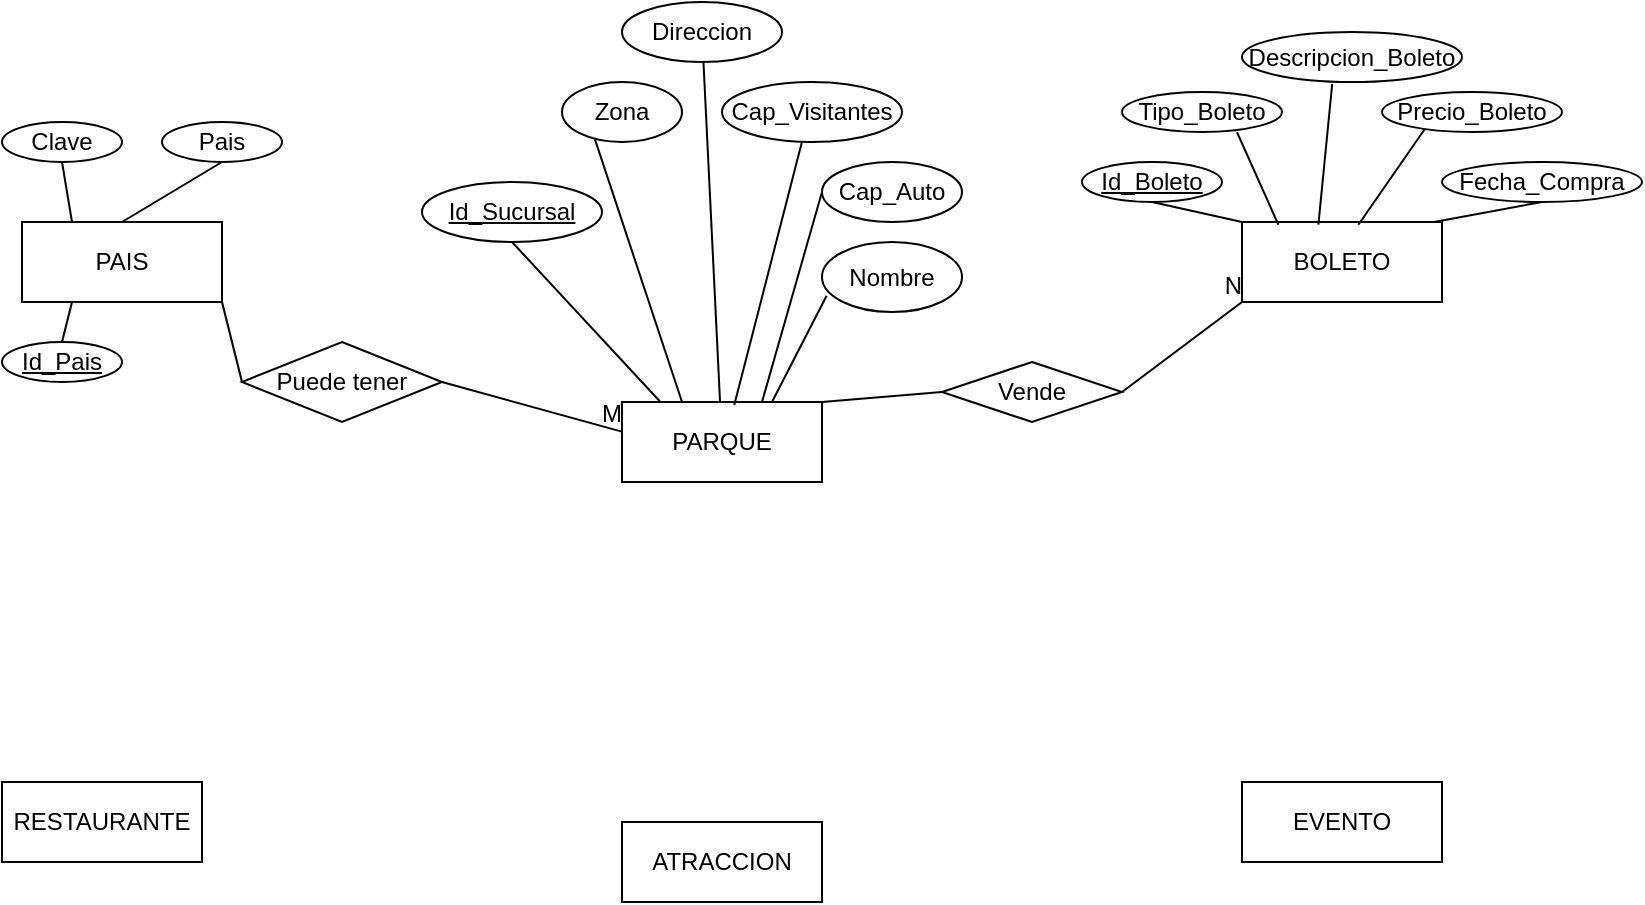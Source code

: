 <mxfile version="13.7.5" type="github">
  <diagram id="R2lEEEUBdFMjLlhIrx00" name="Page-1">
    <mxGraphModel dx="737" dy="319" grid="1" gridSize="10" guides="1" tooltips="1" connect="1" arrows="1" fold="1" page="1" pageScale="1" pageWidth="850" pageHeight="1100" math="0" shadow="0" extFonts="Permanent Marker^https://fonts.googleapis.com/css?family=Permanent+Marker">
      <root>
        <mxCell id="0" />
        <mxCell id="1" parent="0" />
        <mxCell id="CiX6rBcv7_Fgg9MIiTJs-1" value="PARQUE" style="whiteSpace=wrap;html=1;align=center;" vertex="1" parent="1">
          <mxGeometry x="330" y="220" width="100" height="40" as="geometry" />
        </mxCell>
        <mxCell id="CiX6rBcv7_Fgg9MIiTJs-2" value="PAIS" style="whiteSpace=wrap;html=1;align=center;" vertex="1" parent="1">
          <mxGeometry x="30" y="130" width="100" height="40" as="geometry" />
        </mxCell>
        <mxCell id="CiX6rBcv7_Fgg9MIiTJs-3" value="BOLETO" style="whiteSpace=wrap;html=1;align=center;" vertex="1" parent="1">
          <mxGeometry x="640" y="130" width="100" height="40" as="geometry" />
        </mxCell>
        <mxCell id="CiX6rBcv7_Fgg9MIiTJs-4" value="RESTAURANTE" style="whiteSpace=wrap;html=1;align=center;" vertex="1" parent="1">
          <mxGeometry x="20" y="410" width="100" height="40" as="geometry" />
        </mxCell>
        <mxCell id="CiX6rBcv7_Fgg9MIiTJs-5" value="EVENTO" style="whiteSpace=wrap;html=1;align=center;" vertex="1" parent="1">
          <mxGeometry x="640" y="410" width="100" height="40" as="geometry" />
        </mxCell>
        <mxCell id="CiX6rBcv7_Fgg9MIiTJs-7" value="Id_Sucursal" style="ellipse;whiteSpace=wrap;html=1;align=center;fontStyle=4;" vertex="1" parent="1">
          <mxGeometry x="230" y="110" width="90" height="30" as="geometry" />
        </mxCell>
        <mxCell id="CiX6rBcv7_Fgg9MIiTJs-8" value="Zona" style="ellipse;whiteSpace=wrap;html=1;align=center;" vertex="1" parent="1">
          <mxGeometry x="300" y="60" width="60" height="30" as="geometry" />
        </mxCell>
        <mxCell id="CiX6rBcv7_Fgg9MIiTJs-9" value="Direccion" style="ellipse;whiteSpace=wrap;html=1;align=center;" vertex="1" parent="1">
          <mxGeometry x="330" y="20" width="80" height="30" as="geometry" />
        </mxCell>
        <mxCell id="CiX6rBcv7_Fgg9MIiTJs-10" value="Cap_Visitantes" style="ellipse;whiteSpace=wrap;html=1;align=center;" vertex="1" parent="1">
          <mxGeometry x="380" y="60" width="90" height="30" as="geometry" />
        </mxCell>
        <mxCell id="CiX6rBcv7_Fgg9MIiTJs-12" value="Cap_Auto" style="ellipse;whiteSpace=wrap;html=1;align=center;" vertex="1" parent="1">
          <mxGeometry x="430" y="100" width="70" height="30" as="geometry" />
        </mxCell>
        <mxCell id="CiX6rBcv7_Fgg9MIiTJs-13" value="Nombre" style="ellipse;whiteSpace=wrap;html=1;align=center;" vertex="1" parent="1">
          <mxGeometry x="430" y="140" width="70" height="35" as="geometry" />
        </mxCell>
        <mxCell id="CiX6rBcv7_Fgg9MIiTJs-14" value="" style="endArrow=none;html=1;rounded=0;exitX=0.5;exitY=1;exitDx=0;exitDy=0;entryX=0.189;entryY=-0.009;entryDx=0;entryDy=0;entryPerimeter=0;" edge="1" parent="1" source="CiX6rBcv7_Fgg9MIiTJs-7" target="CiX6rBcv7_Fgg9MIiTJs-1">
          <mxGeometry relative="1" as="geometry">
            <mxPoint x="240" y="170" as="sourcePoint" />
            <mxPoint x="400" y="170" as="targetPoint" />
          </mxGeometry>
        </mxCell>
        <mxCell id="CiX6rBcv7_Fgg9MIiTJs-15" value="" style="endArrow=none;html=1;rounded=0;exitX=0.274;exitY=0.953;exitDx=0;exitDy=0;entryX=0.299;entryY=-0.009;entryDx=0;entryDy=0;entryPerimeter=0;exitPerimeter=0;" edge="1" parent="1" source="CiX6rBcv7_Fgg9MIiTJs-8" target="CiX6rBcv7_Fgg9MIiTJs-1">
          <mxGeometry relative="1" as="geometry">
            <mxPoint x="390" y="140" as="sourcePoint" />
            <mxPoint x="550" y="140" as="targetPoint" />
          </mxGeometry>
        </mxCell>
        <mxCell id="CiX6rBcv7_Fgg9MIiTJs-16" value="" style="endArrow=none;html=1;rounded=0;" edge="1" parent="1" source="CiX6rBcv7_Fgg9MIiTJs-9" target="CiX6rBcv7_Fgg9MIiTJs-1">
          <mxGeometry relative="1" as="geometry">
            <mxPoint x="400" y="170" as="sourcePoint" />
            <mxPoint x="560" y="170" as="targetPoint" />
          </mxGeometry>
        </mxCell>
        <mxCell id="CiX6rBcv7_Fgg9MIiTJs-17" value="" style="endArrow=none;html=1;rounded=0;exitX=0.444;exitY=1;exitDx=0;exitDy=0;exitPerimeter=0;entryX=0.561;entryY=0.042;entryDx=0;entryDy=0;entryPerimeter=0;" edge="1" parent="1" source="CiX6rBcv7_Fgg9MIiTJs-10" target="CiX6rBcv7_Fgg9MIiTJs-1">
          <mxGeometry relative="1" as="geometry">
            <mxPoint x="460" y="170" as="sourcePoint" />
            <mxPoint x="620" y="170" as="targetPoint" />
          </mxGeometry>
        </mxCell>
        <mxCell id="CiX6rBcv7_Fgg9MIiTJs-18" value="" style="endArrow=none;html=1;rounded=0;entryX=0;entryY=0.5;entryDx=0;entryDy=0;exitX=0.7;exitY=0;exitDx=0;exitDy=0;exitPerimeter=0;" edge="1" parent="1" source="CiX6rBcv7_Fgg9MIiTJs-1" target="CiX6rBcv7_Fgg9MIiTJs-12">
          <mxGeometry relative="1" as="geometry">
            <mxPoint x="390" y="140" as="sourcePoint" />
            <mxPoint x="550" y="140" as="targetPoint" />
          </mxGeometry>
        </mxCell>
        <mxCell id="CiX6rBcv7_Fgg9MIiTJs-19" value="" style="endArrow=none;html=1;rounded=0;exitX=0.033;exitY=0.767;exitDx=0;exitDy=0;exitPerimeter=0;entryX=0.75;entryY=0;entryDx=0;entryDy=0;" edge="1" parent="1" source="CiX6rBcv7_Fgg9MIiTJs-13" target="CiX6rBcv7_Fgg9MIiTJs-1">
          <mxGeometry relative="1" as="geometry">
            <mxPoint x="490" y="220" as="sourcePoint" />
            <mxPoint x="650" y="220" as="targetPoint" />
          </mxGeometry>
        </mxCell>
        <mxCell id="CiX6rBcv7_Fgg9MIiTJs-20" value="Puede tener" style="shape=rhombus;perimeter=rhombusPerimeter;whiteSpace=wrap;html=1;align=center;" vertex="1" parent="1">
          <mxGeometry x="140" y="190" width="100" height="40" as="geometry" />
        </mxCell>
        <mxCell id="CiX6rBcv7_Fgg9MIiTJs-21" value="" style="endArrow=none;html=1;rounded=0;exitX=1;exitY=0.5;exitDx=0;exitDy=0;entryX=-0.001;entryY=0.37;entryDx=0;entryDy=0;entryPerimeter=0;" edge="1" parent="1" source="CiX6rBcv7_Fgg9MIiTJs-20" target="CiX6rBcv7_Fgg9MIiTJs-1">
          <mxGeometry relative="1" as="geometry">
            <mxPoint x="70" y="250" as="sourcePoint" />
            <mxPoint x="320" y="240" as="targetPoint" />
          </mxGeometry>
        </mxCell>
        <mxCell id="CiX6rBcv7_Fgg9MIiTJs-23" value="M" style="resizable=0;html=1;align=right;verticalAlign=bottom;" connectable="0" vertex="1" parent="CiX6rBcv7_Fgg9MIiTJs-21">
          <mxGeometry x="1" relative="1" as="geometry" />
        </mxCell>
        <mxCell id="CiX6rBcv7_Fgg9MIiTJs-24" value="" style="endArrow=none;html=1;rounded=0;exitX=1;exitY=1;exitDx=0;exitDy=0;" edge="1" parent="1" source="CiX6rBcv7_Fgg9MIiTJs-2">
          <mxGeometry relative="1" as="geometry">
            <mxPoint x="-20" y="210" as="sourcePoint" />
            <mxPoint x="140" y="210" as="targetPoint" />
          </mxGeometry>
        </mxCell>
        <mxCell id="CiX6rBcv7_Fgg9MIiTJs-25" value="Clave" style="ellipse;whiteSpace=wrap;html=1;align=center;" vertex="1" parent="1">
          <mxGeometry x="20" y="80" width="60" height="20" as="geometry" />
        </mxCell>
        <mxCell id="CiX6rBcv7_Fgg9MIiTJs-26" value="Pais" style="ellipse;whiteSpace=wrap;html=1;align=center;" vertex="1" parent="1">
          <mxGeometry x="100" y="80" width="60" height="20" as="geometry" />
        </mxCell>
        <mxCell id="CiX6rBcv7_Fgg9MIiTJs-27" value="Id_Pais" style="ellipse;whiteSpace=wrap;html=1;align=center;fontStyle=4;" vertex="1" parent="1">
          <mxGeometry x="20" y="190" width="60" height="20" as="geometry" />
        </mxCell>
        <mxCell id="CiX6rBcv7_Fgg9MIiTJs-29" value="" style="endArrow=none;html=1;rounded=0;exitX=0.5;exitY=1;exitDx=0;exitDy=0;entryX=0.25;entryY=0;entryDx=0;entryDy=0;" edge="1" parent="1" source="CiX6rBcv7_Fgg9MIiTJs-25" target="CiX6rBcv7_Fgg9MIiTJs-2">
          <mxGeometry relative="1" as="geometry">
            <mxPoint x="60" y="110" as="sourcePoint" />
            <mxPoint x="220" y="110" as="targetPoint" />
          </mxGeometry>
        </mxCell>
        <mxCell id="CiX6rBcv7_Fgg9MIiTJs-31" value="" style="endArrow=none;html=1;rounded=0;exitX=0.5;exitY=0;exitDx=0;exitDy=0;entryX=0.5;entryY=1;entryDx=0;entryDy=0;" edge="1" parent="1" source="CiX6rBcv7_Fgg9MIiTJs-2" target="CiX6rBcv7_Fgg9MIiTJs-26">
          <mxGeometry relative="1" as="geometry">
            <mxPoint x="90" y="110" as="sourcePoint" />
            <mxPoint x="250" y="110" as="targetPoint" />
          </mxGeometry>
        </mxCell>
        <mxCell id="CiX6rBcv7_Fgg9MIiTJs-32" value="" style="endArrow=none;html=1;rounded=0;exitX=0.25;exitY=1;exitDx=0;exitDy=0;entryX=0.5;entryY=0;entryDx=0;entryDy=0;" edge="1" parent="1" source="CiX6rBcv7_Fgg9MIiTJs-2" target="CiX6rBcv7_Fgg9MIiTJs-27">
          <mxGeometry relative="1" as="geometry">
            <mxPoint x="60" y="250" as="sourcePoint" />
            <mxPoint x="220" y="250" as="targetPoint" />
          </mxGeometry>
        </mxCell>
        <mxCell id="CiX6rBcv7_Fgg9MIiTJs-33" value="Vende" style="shape=rhombus;perimeter=rhombusPerimeter;whiteSpace=wrap;html=1;align=center;" vertex="1" parent="1">
          <mxGeometry x="490" y="200" width="90" height="30" as="geometry" />
        </mxCell>
        <mxCell id="CiX6rBcv7_Fgg9MIiTJs-34" value="" style="endArrow=none;html=1;rounded=0;entryX=0;entryY=0.5;entryDx=0;entryDy=0;exitX=1;exitY=0;exitDx=0;exitDy=0;" edge="1" parent="1" source="CiX6rBcv7_Fgg9MIiTJs-1" target="CiX6rBcv7_Fgg9MIiTJs-33">
          <mxGeometry relative="1" as="geometry">
            <mxPoint x="586" y="213" as="sourcePoint" />
            <mxPoint x="660" y="260" as="targetPoint" />
          </mxGeometry>
        </mxCell>
        <mxCell id="CiX6rBcv7_Fgg9MIiTJs-35" value="" style="endArrow=none;html=1;rounded=0;exitX=1;exitY=0.5;exitDx=0;exitDy=0;entryX=0;entryY=1;entryDx=0;entryDy=0;" edge="1" parent="1" source="CiX6rBcv7_Fgg9MIiTJs-33" target="CiX6rBcv7_Fgg9MIiTJs-3">
          <mxGeometry relative="1" as="geometry">
            <mxPoint x="600" y="220" as="sourcePoint" />
            <mxPoint x="760" y="220" as="targetPoint" />
          </mxGeometry>
        </mxCell>
        <mxCell id="CiX6rBcv7_Fgg9MIiTJs-36" value="N" style="resizable=0;html=1;align=right;verticalAlign=bottom;" connectable="0" vertex="1" parent="CiX6rBcv7_Fgg9MIiTJs-35">
          <mxGeometry x="1" relative="1" as="geometry" />
        </mxCell>
        <mxCell id="CiX6rBcv7_Fgg9MIiTJs-37" value="Id_Boleto" style="ellipse;whiteSpace=wrap;html=1;align=center;fontStyle=4;" vertex="1" parent="1">
          <mxGeometry x="560" y="100" width="70" height="20" as="geometry" />
        </mxCell>
        <mxCell id="CiX6rBcv7_Fgg9MIiTJs-38" value="Tipo_Boleto" style="ellipse;whiteSpace=wrap;html=1;align=center;" vertex="1" parent="1">
          <mxGeometry x="580" y="65" width="80" height="20" as="geometry" />
        </mxCell>
        <mxCell id="CiX6rBcv7_Fgg9MIiTJs-39" value="Descripcion_Boleto" style="ellipse;whiteSpace=wrap;html=1;align=center;" vertex="1" parent="1">
          <mxGeometry x="640" y="35" width="110" height="25" as="geometry" />
        </mxCell>
        <mxCell id="CiX6rBcv7_Fgg9MIiTJs-40" value="Precio_Boleto" style="ellipse;whiteSpace=wrap;html=1;align=center;" vertex="1" parent="1">
          <mxGeometry x="710" y="65" width="90" height="20" as="geometry" />
        </mxCell>
        <mxCell id="CiX6rBcv7_Fgg9MIiTJs-42" value="Fecha_Compra" style="ellipse;whiteSpace=wrap;html=1;align=center;" vertex="1" parent="1">
          <mxGeometry x="740" y="100" width="100" height="20" as="geometry" />
        </mxCell>
        <mxCell id="CiX6rBcv7_Fgg9MIiTJs-47" value="" style="endArrow=none;html=1;rounded=0;exitX=0.5;exitY=1;exitDx=0;exitDy=0;entryX=0;entryY=0;entryDx=0;entryDy=0;" edge="1" parent="1" source="CiX6rBcv7_Fgg9MIiTJs-37" target="CiX6rBcv7_Fgg9MIiTJs-3">
          <mxGeometry relative="1" as="geometry">
            <mxPoint x="520" y="150" as="sourcePoint" />
            <mxPoint x="680" y="150" as="targetPoint" />
          </mxGeometry>
        </mxCell>
        <mxCell id="CiX6rBcv7_Fgg9MIiTJs-48" value="" style="endArrow=none;html=1;rounded=0;exitX=0.719;exitY=1.007;exitDx=0;exitDy=0;entryX=0.182;entryY=0.034;entryDx=0;entryDy=0;entryPerimeter=0;exitPerimeter=0;" edge="1" parent="1" source="CiX6rBcv7_Fgg9MIiTJs-38" target="CiX6rBcv7_Fgg9MIiTJs-3">
          <mxGeometry relative="1" as="geometry">
            <mxPoint x="615.08" y="133.06" as="sourcePoint" />
            <mxPoint x="650" y="140" as="targetPoint" />
          </mxGeometry>
        </mxCell>
        <mxCell id="CiX6rBcv7_Fgg9MIiTJs-50" value="" style="endArrow=none;html=1;rounded=0;exitX=0.382;exitY=0.034;exitDx=0;exitDy=0;exitPerimeter=0;entryX=0.41;entryY=1.04;entryDx=0;entryDy=0;entryPerimeter=0;" edge="1" parent="1" source="CiX6rBcv7_Fgg9MIiTJs-3" target="CiX6rBcv7_Fgg9MIiTJs-39">
          <mxGeometry relative="1" as="geometry">
            <mxPoint x="670" y="100" as="sourcePoint" />
            <mxPoint x="830" y="100" as="targetPoint" />
          </mxGeometry>
        </mxCell>
        <mxCell id="CiX6rBcv7_Fgg9MIiTJs-51" value="" style="endArrow=none;html=1;rounded=0;exitX=0.582;exitY=0.034;exitDx=0;exitDy=0;exitPerimeter=0;entryX=0.236;entryY=0.938;entryDx=0;entryDy=0;entryPerimeter=0;" edge="1" parent="1" source="CiX6rBcv7_Fgg9MIiTJs-3" target="CiX6rBcv7_Fgg9MIiTJs-40">
          <mxGeometry relative="1" as="geometry">
            <mxPoint x="700" y="110" as="sourcePoint" />
            <mxPoint x="860" y="110" as="targetPoint" />
          </mxGeometry>
        </mxCell>
        <mxCell id="CiX6rBcv7_Fgg9MIiTJs-52" value="" style="endArrow=none;html=1;rounded=0;exitX=0.961;exitY=-0.001;exitDx=0;exitDy=0;exitPerimeter=0;entryX=0.5;entryY=1;entryDx=0;entryDy=0;" edge="1" parent="1" source="CiX6rBcv7_Fgg9MIiTJs-3" target="CiX6rBcv7_Fgg9MIiTJs-42">
          <mxGeometry relative="1" as="geometry">
            <mxPoint x="800" y="180" as="sourcePoint" />
            <mxPoint x="960" y="180" as="targetPoint" />
          </mxGeometry>
        </mxCell>
        <mxCell id="CiX6rBcv7_Fgg9MIiTJs-54" value="ATRACCION" style="whiteSpace=wrap;html=1;align=center;" vertex="1" parent="1">
          <mxGeometry x="330" y="430" width="100" height="40" as="geometry" />
        </mxCell>
      </root>
    </mxGraphModel>
  </diagram>
</mxfile>
